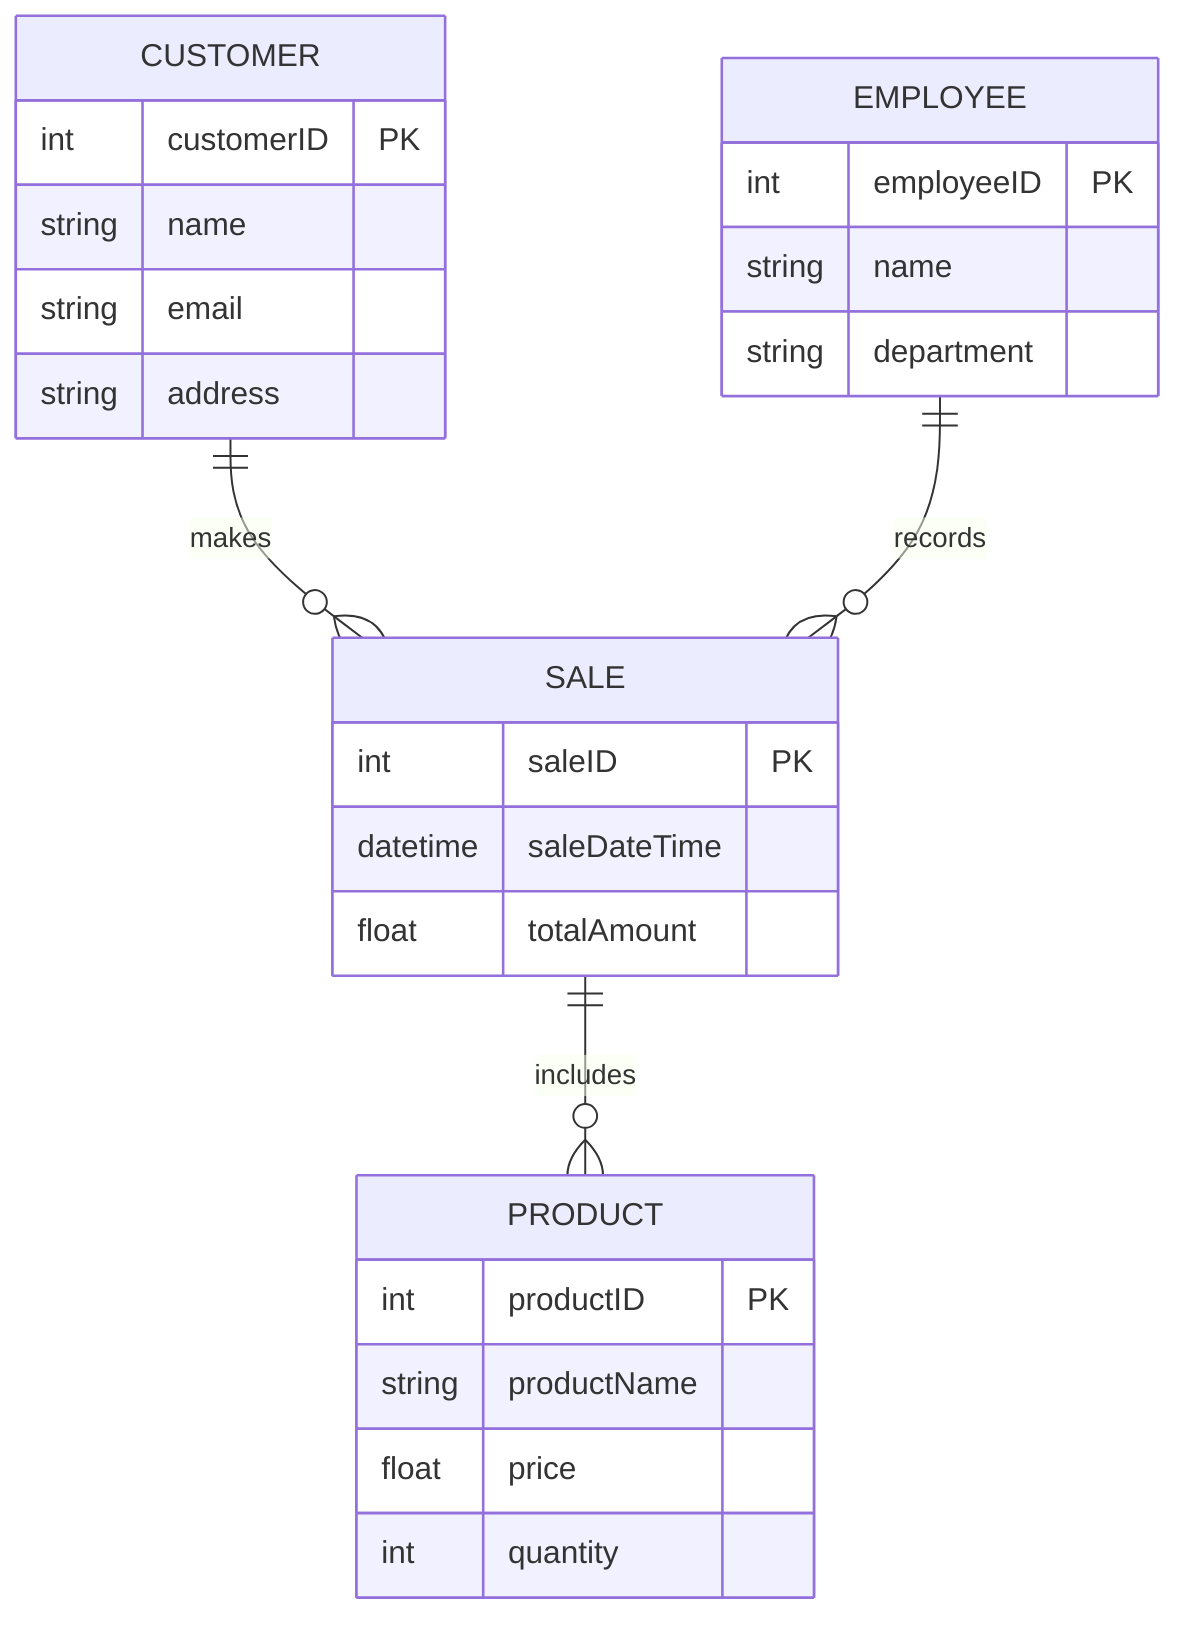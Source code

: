erDiagram
    SALE ||--o{ PRODUCT : includes
    SALE {
        int saleID PK
        datetime saleDateTime
        float totalAmount
    }
    PRODUCT {
        int productID PK
        string productName
        float price
        int quantity
    }
    CUSTOMER ||--o{ SALE : makes
    CUSTOMER {
        int customerID PK
        string name
        string email
        string address
    }
    EMPLOYEE ||--o{ SALE : records
    EMPLOYEE {
        int employeeID PK
        string name
        string department
    }